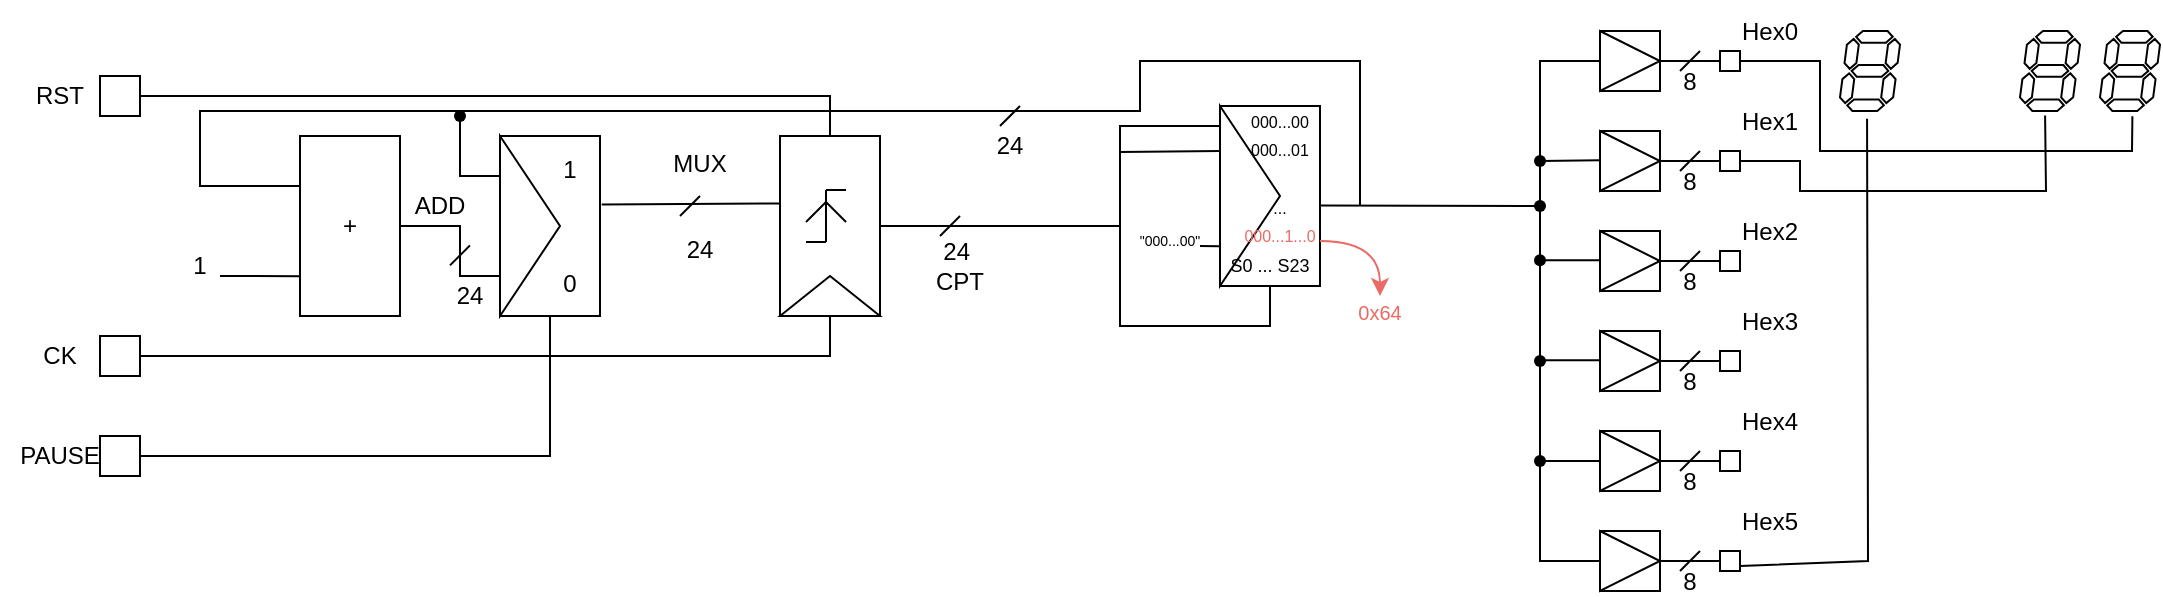<mxfile version="28.2.5">
  <diagram name="Page-1" id="4VCys80fIXsNl4EApBjB">
    <mxGraphModel dx="922" dy="560" grid="1" gridSize="10" guides="1" tooltips="1" connect="1" arrows="1" fold="1" page="1" pageScale="1" pageWidth="827" pageHeight="1169" math="0" shadow="0">
      <root>
        <mxCell id="0" />
        <mxCell id="1" parent="0" />
        <mxCell id="50cx5ybg6WjsTkt2_30P-1" value="+" style="rounded=0;whiteSpace=wrap;html=1;" vertex="1" parent="1">
          <mxGeometry x="160" y="85" width="50" height="90" as="geometry" />
        </mxCell>
        <mxCell id="50cx5ybg6WjsTkt2_30P-2" value="" style="group;rotation=-90;" vertex="1" connectable="0" parent="1">
          <mxGeometry x="380" y="125" width="90" height="70" as="geometry" />
        </mxCell>
        <mxCell id="50cx5ybg6WjsTkt2_30P-3" value="" style="rounded=0;whiteSpace=wrap;html=1;rotation=-90;" vertex="1" parent="50cx5ybg6WjsTkt2_30P-2">
          <mxGeometry y="-20" width="90" height="50" as="geometry" />
        </mxCell>
        <mxCell id="50cx5ybg6WjsTkt2_30P-4" value="" style="group;rotation=-90;" vertex="1" connectable="0" parent="50cx5ybg6WjsTkt2_30P-2">
          <mxGeometry x="30" y="-10" width="26" height="20" as="geometry" />
        </mxCell>
        <mxCell id="50cx5ybg6WjsTkt2_30P-5" value="" style="endArrow=none;html=1;rounded=0;" edge="1" parent="50cx5ybg6WjsTkt2_30P-4">
          <mxGeometry width="50" height="50" relative="1" as="geometry">
            <mxPoint x="13" y="23" as="sourcePoint" />
            <mxPoint x="13" y="-3" as="targetPoint" />
          </mxGeometry>
        </mxCell>
        <mxCell id="50cx5ybg6WjsTkt2_30P-6" value="" style="endArrow=none;html=1;rounded=0;" edge="1" parent="50cx5ybg6WjsTkt2_30P-4">
          <mxGeometry width="50" height="50" relative="1" as="geometry">
            <mxPoint x="13" y="23" as="sourcePoint" />
            <mxPoint x="3" y="23" as="targetPoint" />
          </mxGeometry>
        </mxCell>
        <mxCell id="50cx5ybg6WjsTkt2_30P-7" value="" style="endArrow=none;html=1;rounded=0;" edge="1" parent="50cx5ybg6WjsTkt2_30P-4">
          <mxGeometry width="50" height="50" relative="1" as="geometry">
            <mxPoint x="23" y="-3" as="sourcePoint" />
            <mxPoint x="13" y="-3" as="targetPoint" />
          </mxGeometry>
        </mxCell>
        <mxCell id="50cx5ybg6WjsTkt2_30P-8" value="" style="endArrow=none;html=1;rounded=0;" edge="1" parent="50cx5ybg6WjsTkt2_30P-4">
          <mxGeometry width="50" height="50" relative="1" as="geometry">
            <mxPoint x="13" y="3" as="sourcePoint" />
            <mxPoint x="3" y="13" as="targetPoint" />
            <Array as="points">
              <mxPoint x="13" y="3" />
            </Array>
          </mxGeometry>
        </mxCell>
        <mxCell id="50cx5ybg6WjsTkt2_30P-9" value="" style="endArrow=none;html=1;rounded=0;" edge="1" parent="50cx5ybg6WjsTkt2_30P-4">
          <mxGeometry width="50" height="50" relative="1" as="geometry">
            <mxPoint x="13" y="3" as="sourcePoint" />
            <mxPoint x="23" y="13" as="targetPoint" />
          </mxGeometry>
        </mxCell>
        <mxCell id="50cx5ybg6WjsTkt2_30P-10" value="" style="triangle;whiteSpace=wrap;html=1;rotation=-90;" vertex="1" parent="50cx5ybg6WjsTkt2_30P-2">
          <mxGeometry x="35" y="15" width="20" height="50" as="geometry" />
        </mxCell>
        <mxCell id="50cx5ybg6WjsTkt2_30P-11" value="" style="endArrow=none;html=1;rounded=0;entryX=0.004;entryY=0.779;entryDx=0;entryDy=0;entryPerimeter=0;" edge="1" parent="1" target="50cx5ybg6WjsTkt2_30P-1">
          <mxGeometry width="50" height="50" relative="1" as="geometry">
            <mxPoint x="120" y="155" as="sourcePoint" />
            <mxPoint x="130" y="205" as="targetPoint" />
          </mxGeometry>
        </mxCell>
        <mxCell id="50cx5ybg6WjsTkt2_30P-12" value="" style="verticalLabelPosition=bottom;shadow=0;dashed=0;align=center;html=1;verticalAlign=top;shape=mxgraph.electrical.opto_electronics.7_segment_display;pointerEvents=1;" vertex="1" parent="1">
          <mxGeometry x="930" y="32.5" width="30" height="40" as="geometry" />
        </mxCell>
        <mxCell id="50cx5ybg6WjsTkt2_30P-13" value="" style="verticalLabelPosition=bottom;shadow=0;dashed=0;align=center;html=1;verticalAlign=top;shape=mxgraph.electrical.opto_electronics.7_segment_display;pointerEvents=1;" vertex="1" parent="1">
          <mxGeometry x="1020" y="32.5" width="30" height="40" as="geometry" />
        </mxCell>
        <mxCell id="50cx5ybg6WjsTkt2_30P-14" value="" style="verticalLabelPosition=bottom;shadow=0;dashed=0;align=center;html=1;verticalAlign=top;shape=mxgraph.electrical.opto_electronics.7_segment_display;pointerEvents=1;" vertex="1" parent="1">
          <mxGeometry x="1060" y="32.5" width="30" height="40" as="geometry" />
        </mxCell>
        <mxCell id="50cx5ybg6WjsTkt2_30P-15" value="1" style="text;html=1;align=center;verticalAlign=middle;whiteSpace=wrap;rounded=0;" vertex="1" parent="1">
          <mxGeometry x="100" y="135" width="20" height="30" as="geometry" />
        </mxCell>
        <mxCell id="50cx5ybg6WjsTkt2_30P-16" value="" style="endArrow=none;html=1;rounded=0;entryX=0;entryY=0.5;entryDx=0;entryDy=0;exitX=1;exitY=0.5;exitDx=0;exitDy=0;" edge="1" parent="1" source="50cx5ybg6WjsTkt2_30P-17" target="50cx5ybg6WjsTkt2_30P-10">
          <mxGeometry width="50" height="50" relative="1" as="geometry">
            <mxPoint x="180" y="195" as="sourcePoint" />
            <mxPoint x="230" y="235" as="targetPoint" />
            <Array as="points">
              <mxPoint x="290" y="195" />
              <mxPoint x="425" y="195" />
            </Array>
          </mxGeometry>
        </mxCell>
        <mxCell id="50cx5ybg6WjsTkt2_30P-17" value="" style="rounded=0;whiteSpace=wrap;html=1;" vertex="1" parent="1">
          <mxGeometry x="60" y="185" width="20" height="20" as="geometry" />
        </mxCell>
        <mxCell id="50cx5ybg6WjsTkt2_30P-18" value="" style="rounded=0;whiteSpace=wrap;html=1;" vertex="1" parent="1">
          <mxGeometry x="60" y="55" width="20" height="20" as="geometry" />
        </mxCell>
        <mxCell id="50cx5ybg6WjsTkt2_30P-19" value="" style="endArrow=none;html=1;rounded=0;entryX=1;entryY=0.5;entryDx=0;entryDy=0;exitX=1;exitY=0.5;exitDx=0;exitDy=0;" edge="1" parent="1" source="50cx5ybg6WjsTkt2_30P-18" target="50cx5ybg6WjsTkt2_30P-3">
          <mxGeometry width="50" height="50" relative="1" as="geometry">
            <mxPoint x="290" y="335" as="sourcePoint" />
            <mxPoint x="340" y="285" as="targetPoint" />
            <Array as="points">
              <mxPoint x="425" y="65" />
            </Array>
          </mxGeometry>
        </mxCell>
        <mxCell id="50cx5ybg6WjsTkt2_30P-20" value="" style="endArrow=none;html=1;rounded=0;" edge="1" parent="1">
          <mxGeometry width="50" height="50" relative="1" as="geometry">
            <mxPoint x="235" y="149.67" as="sourcePoint" />
            <mxPoint x="245" y="139.67" as="targetPoint" />
          </mxGeometry>
        </mxCell>
        <mxCell id="50cx5ybg6WjsTkt2_30P-21" value="" style="endArrow=none;html=1;rounded=0;exitX=0.5;exitY=1;exitDx=0;exitDy=0;entryX=0.5;entryY=1;entryDx=0;entryDy=0;" edge="1" parent="1" source="50cx5ybg6WjsTkt2_30P-3" target="50cx5ybg6WjsTkt2_30P-109">
          <mxGeometry width="50" height="50" relative="1" as="geometry">
            <mxPoint x="650" y="235" as="sourcePoint" />
            <mxPoint x="580" y="128" as="targetPoint" />
            <Array as="points">
              <mxPoint x="570" y="130" />
              <mxPoint x="570" y="180" />
              <mxPoint x="645" y="180" />
            </Array>
          </mxGeometry>
        </mxCell>
        <mxCell id="50cx5ybg6WjsTkt2_30P-22" value="" style="endArrow=none;html=1;rounded=0;" edge="1" parent="1">
          <mxGeometry width="50" height="50" relative="1" as="geometry">
            <mxPoint x="480" y="135" as="sourcePoint" />
            <mxPoint x="490" y="125" as="targetPoint" />
          </mxGeometry>
        </mxCell>
        <mxCell id="50cx5ybg6WjsTkt2_30P-23" value="24&amp;nbsp;&lt;div&gt;CPT&lt;/div&gt;" style="text;html=1;align=center;verticalAlign=middle;whiteSpace=wrap;rounded=0;" vertex="1" parent="1">
          <mxGeometry x="460" y="135" width="60" height="30" as="geometry" />
        </mxCell>
        <mxCell id="50cx5ybg6WjsTkt2_30P-24" value="" style="rounded=0;whiteSpace=wrap;html=1;" vertex="1" parent="1">
          <mxGeometry x="810" y="32.5" width="30" height="30" as="geometry" />
        </mxCell>
        <mxCell id="50cx5ybg6WjsTkt2_30P-25" value="" style="triangle;whiteSpace=wrap;html=1;" vertex="1" parent="1">
          <mxGeometry x="810" y="32.5" width="30" height="30" as="geometry" />
        </mxCell>
        <mxCell id="50cx5ybg6WjsTkt2_30P-26" value="" style="endArrow=none;html=1;rounded=0;entryX=0;entryY=0.5;entryDx=0;entryDy=0;exitX=0;exitY=0.5;exitDx=0;exitDy=0;" edge="1" parent="1" target="50cx5ybg6WjsTkt2_30P-25">
          <mxGeometry width="50" height="50" relative="1" as="geometry">
            <mxPoint x="810" y="297.5" as="sourcePoint" />
            <mxPoint x="720" y="242.5" as="targetPoint" />
            <Array as="points">
              <mxPoint x="780" y="297.5" />
              <mxPoint x="780" y="47.5" />
            </Array>
          </mxGeometry>
        </mxCell>
        <mxCell id="50cx5ybg6WjsTkt2_30P-28" value="" style="endArrow=none;html=1;rounded=0;entryX=1;entryY=0.5;entryDx=0;entryDy=0;" edge="1" parent="1" source="50cx5ybg6WjsTkt2_30P-30" target="50cx5ybg6WjsTkt2_30P-25">
          <mxGeometry width="50" height="50" relative="1" as="geometry">
            <mxPoint x="860" y="47.5" as="sourcePoint" />
            <mxPoint x="960" y="222.5" as="targetPoint" />
          </mxGeometry>
        </mxCell>
        <mxCell id="50cx5ybg6WjsTkt2_30P-29" value="" style="endArrow=none;html=1;rounded=0;entryX=1;entryY=0.5;entryDx=0;entryDy=0;" edge="1" parent="1" target="50cx5ybg6WjsTkt2_30P-30">
          <mxGeometry width="50" height="50" relative="1" as="geometry">
            <mxPoint x="860" y="47.5" as="sourcePoint" />
            <mxPoint x="840" y="47.5" as="targetPoint" />
          </mxGeometry>
        </mxCell>
        <mxCell id="50cx5ybg6WjsTkt2_30P-30" value="" style="rounded=0;whiteSpace=wrap;html=1;" vertex="1" parent="1">
          <mxGeometry x="870" y="42.5" width="10" height="10" as="geometry" />
        </mxCell>
        <mxCell id="50cx5ybg6WjsTkt2_30P-31" value="" style="endArrow=none;html=1;rounded=0;" edge="1" parent="1">
          <mxGeometry width="50" height="50" relative="1" as="geometry">
            <mxPoint x="850" y="52.5" as="sourcePoint" />
            <mxPoint x="860" y="42.5" as="targetPoint" />
          </mxGeometry>
        </mxCell>
        <mxCell id="50cx5ybg6WjsTkt2_30P-32" value="8" style="text;html=1;align=center;verticalAlign=middle;whiteSpace=wrap;rounded=0;" vertex="1" parent="1">
          <mxGeometry x="850" y="52.5" width="10" height="10" as="geometry" />
        </mxCell>
        <mxCell id="50cx5ybg6WjsTkt2_30P-33" value="" style="rounded=0;whiteSpace=wrap;html=1;" vertex="1" parent="1">
          <mxGeometry x="810" y="82.5" width="30" height="30" as="geometry" />
        </mxCell>
        <mxCell id="50cx5ybg6WjsTkt2_30P-34" value="" style="triangle;whiteSpace=wrap;html=1;" vertex="1" parent="1">
          <mxGeometry x="810" y="82.5" width="30" height="30" as="geometry" />
        </mxCell>
        <mxCell id="50cx5ybg6WjsTkt2_30P-35" value="" style="endArrow=none;html=1;rounded=0;entryX=1;entryY=0.5;entryDx=0;entryDy=0;" edge="1" parent="1" source="50cx5ybg6WjsTkt2_30P-37" target="50cx5ybg6WjsTkt2_30P-34">
          <mxGeometry width="50" height="50" relative="1" as="geometry">
            <mxPoint x="860" y="97.5" as="sourcePoint" />
            <mxPoint x="960" y="272.5" as="targetPoint" />
          </mxGeometry>
        </mxCell>
        <mxCell id="50cx5ybg6WjsTkt2_30P-36" value="" style="endArrow=none;html=1;rounded=0;entryX=1;entryY=0.5;entryDx=0;entryDy=0;" edge="1" parent="1" target="50cx5ybg6WjsTkt2_30P-37">
          <mxGeometry width="50" height="50" relative="1" as="geometry">
            <mxPoint x="860" y="97.5" as="sourcePoint" />
            <mxPoint x="840" y="97.5" as="targetPoint" />
          </mxGeometry>
        </mxCell>
        <mxCell id="50cx5ybg6WjsTkt2_30P-37" value="" style="rounded=0;whiteSpace=wrap;html=1;" vertex="1" parent="1">
          <mxGeometry x="870" y="92.5" width="10" height="10" as="geometry" />
        </mxCell>
        <mxCell id="50cx5ybg6WjsTkt2_30P-38" value="" style="endArrow=none;html=1;rounded=0;" edge="1" parent="1">
          <mxGeometry width="50" height="50" relative="1" as="geometry">
            <mxPoint x="850" y="102.5" as="sourcePoint" />
            <mxPoint x="860" y="92.5" as="targetPoint" />
          </mxGeometry>
        </mxCell>
        <mxCell id="50cx5ybg6WjsTkt2_30P-39" value="8" style="text;html=1;align=center;verticalAlign=middle;whiteSpace=wrap;rounded=0;" vertex="1" parent="1">
          <mxGeometry x="850" y="102.5" width="10" height="10" as="geometry" />
        </mxCell>
        <mxCell id="50cx5ybg6WjsTkt2_30P-40" value="" style="rounded=0;whiteSpace=wrap;html=1;" vertex="1" parent="1">
          <mxGeometry x="810" y="132.5" width="30" height="30" as="geometry" />
        </mxCell>
        <mxCell id="50cx5ybg6WjsTkt2_30P-41" value="" style="triangle;whiteSpace=wrap;html=1;" vertex="1" parent="1">
          <mxGeometry x="810" y="132.5" width="30" height="30" as="geometry" />
        </mxCell>
        <mxCell id="50cx5ybg6WjsTkt2_30P-42" value="" style="endArrow=none;html=1;rounded=0;entryX=1;entryY=0.5;entryDx=0;entryDy=0;" edge="1" parent="1" source="50cx5ybg6WjsTkt2_30P-44" target="50cx5ybg6WjsTkt2_30P-41">
          <mxGeometry width="50" height="50" relative="1" as="geometry">
            <mxPoint x="860" y="147.5" as="sourcePoint" />
            <mxPoint x="960" y="322.5" as="targetPoint" />
          </mxGeometry>
        </mxCell>
        <mxCell id="50cx5ybg6WjsTkt2_30P-43" value="" style="endArrow=none;html=1;rounded=0;entryX=1;entryY=0.5;entryDx=0;entryDy=0;" edge="1" parent="1" target="50cx5ybg6WjsTkt2_30P-44">
          <mxGeometry width="50" height="50" relative="1" as="geometry">
            <mxPoint x="860" y="147.5" as="sourcePoint" />
            <mxPoint x="840" y="147.5" as="targetPoint" />
          </mxGeometry>
        </mxCell>
        <mxCell id="50cx5ybg6WjsTkt2_30P-44" value="" style="rounded=0;whiteSpace=wrap;html=1;" vertex="1" parent="1">
          <mxGeometry x="870" y="142.5" width="10" height="10" as="geometry" />
        </mxCell>
        <mxCell id="50cx5ybg6WjsTkt2_30P-45" value="" style="endArrow=none;html=1;rounded=0;" edge="1" parent="1">
          <mxGeometry width="50" height="50" relative="1" as="geometry">
            <mxPoint x="850" y="152.5" as="sourcePoint" />
            <mxPoint x="860" y="142.5" as="targetPoint" />
          </mxGeometry>
        </mxCell>
        <mxCell id="50cx5ybg6WjsTkt2_30P-46" value="8" style="text;html=1;align=center;verticalAlign=middle;whiteSpace=wrap;rounded=0;" vertex="1" parent="1">
          <mxGeometry x="850" y="152.5" width="10" height="10" as="geometry" />
        </mxCell>
        <mxCell id="50cx5ybg6WjsTkt2_30P-47" value="" style="rounded=0;whiteSpace=wrap;html=1;" vertex="1" parent="1">
          <mxGeometry x="810" y="182.5" width="30" height="30" as="geometry" />
        </mxCell>
        <mxCell id="50cx5ybg6WjsTkt2_30P-48" value="" style="triangle;whiteSpace=wrap;html=1;" vertex="1" parent="1">
          <mxGeometry x="810" y="182.5" width="30" height="30" as="geometry" />
        </mxCell>
        <mxCell id="50cx5ybg6WjsTkt2_30P-49" value="" style="endArrow=none;html=1;rounded=0;entryX=1;entryY=0.5;entryDx=0;entryDy=0;" edge="1" parent="1" source="50cx5ybg6WjsTkt2_30P-51" target="50cx5ybg6WjsTkt2_30P-48">
          <mxGeometry width="50" height="50" relative="1" as="geometry">
            <mxPoint x="860" y="197.5" as="sourcePoint" />
            <mxPoint x="960" y="372.5" as="targetPoint" />
          </mxGeometry>
        </mxCell>
        <mxCell id="50cx5ybg6WjsTkt2_30P-50" value="" style="endArrow=none;html=1;rounded=0;entryX=1;entryY=0.5;entryDx=0;entryDy=0;" edge="1" parent="1" target="50cx5ybg6WjsTkt2_30P-51">
          <mxGeometry width="50" height="50" relative="1" as="geometry">
            <mxPoint x="860" y="197.5" as="sourcePoint" />
            <mxPoint x="840" y="197.5" as="targetPoint" />
          </mxGeometry>
        </mxCell>
        <mxCell id="50cx5ybg6WjsTkt2_30P-51" value="" style="rounded=0;whiteSpace=wrap;html=1;" vertex="1" parent="1">
          <mxGeometry x="870" y="192.5" width="10" height="10" as="geometry" />
        </mxCell>
        <mxCell id="50cx5ybg6WjsTkt2_30P-52" value="" style="endArrow=none;html=1;rounded=0;" edge="1" parent="1">
          <mxGeometry width="50" height="50" relative="1" as="geometry">
            <mxPoint x="850" y="202.5" as="sourcePoint" />
            <mxPoint x="860" y="192.5" as="targetPoint" />
          </mxGeometry>
        </mxCell>
        <mxCell id="50cx5ybg6WjsTkt2_30P-53" value="8" style="text;html=1;align=center;verticalAlign=middle;whiteSpace=wrap;rounded=0;" vertex="1" parent="1">
          <mxGeometry x="850" y="202.5" width="10" height="10" as="geometry" />
        </mxCell>
        <mxCell id="50cx5ybg6WjsTkt2_30P-54" value="" style="rounded=0;whiteSpace=wrap;html=1;" vertex="1" parent="1">
          <mxGeometry x="810" y="232.5" width="30" height="30" as="geometry" />
        </mxCell>
        <mxCell id="50cx5ybg6WjsTkt2_30P-55" value="" style="triangle;whiteSpace=wrap;html=1;" vertex="1" parent="1">
          <mxGeometry x="810" y="232.5" width="30" height="30" as="geometry" />
        </mxCell>
        <mxCell id="50cx5ybg6WjsTkt2_30P-56" value="" style="endArrow=none;html=1;rounded=0;entryX=1;entryY=0.5;entryDx=0;entryDy=0;" edge="1" parent="1" source="50cx5ybg6WjsTkt2_30P-58" target="50cx5ybg6WjsTkt2_30P-55">
          <mxGeometry width="50" height="50" relative="1" as="geometry">
            <mxPoint x="860" y="247.5" as="sourcePoint" />
            <mxPoint x="960" y="422.5" as="targetPoint" />
          </mxGeometry>
        </mxCell>
        <mxCell id="50cx5ybg6WjsTkt2_30P-57" value="" style="endArrow=none;html=1;rounded=0;entryX=1;entryY=0.5;entryDx=0;entryDy=0;" edge="1" parent="1" target="50cx5ybg6WjsTkt2_30P-58">
          <mxGeometry width="50" height="50" relative="1" as="geometry">
            <mxPoint x="860" y="247.5" as="sourcePoint" />
            <mxPoint x="840" y="247.5" as="targetPoint" />
          </mxGeometry>
        </mxCell>
        <mxCell id="50cx5ybg6WjsTkt2_30P-58" value="" style="rounded=0;whiteSpace=wrap;html=1;" vertex="1" parent="1">
          <mxGeometry x="870" y="242.5" width="10" height="10" as="geometry" />
        </mxCell>
        <mxCell id="50cx5ybg6WjsTkt2_30P-59" value="" style="endArrow=none;html=1;rounded=0;" edge="1" parent="1">
          <mxGeometry width="50" height="50" relative="1" as="geometry">
            <mxPoint x="850" y="252.5" as="sourcePoint" />
            <mxPoint x="860" y="242.5" as="targetPoint" />
          </mxGeometry>
        </mxCell>
        <mxCell id="50cx5ybg6WjsTkt2_30P-60" value="8" style="text;html=1;align=center;verticalAlign=middle;whiteSpace=wrap;rounded=0;" vertex="1" parent="1">
          <mxGeometry x="850" y="252.5" width="10" height="10" as="geometry" />
        </mxCell>
        <mxCell id="50cx5ybg6WjsTkt2_30P-61" value="" style="rounded=0;whiteSpace=wrap;html=1;" vertex="1" parent="1">
          <mxGeometry x="810" y="282.5" width="30" height="30" as="geometry" />
        </mxCell>
        <mxCell id="50cx5ybg6WjsTkt2_30P-62" value="" style="triangle;whiteSpace=wrap;html=1;" vertex="1" parent="1">
          <mxGeometry x="810" y="282.5" width="30" height="30" as="geometry" />
        </mxCell>
        <mxCell id="50cx5ybg6WjsTkt2_30P-63" value="" style="endArrow=none;html=1;rounded=0;entryX=1;entryY=0.5;entryDx=0;entryDy=0;" edge="1" parent="1" source="50cx5ybg6WjsTkt2_30P-65" target="50cx5ybg6WjsTkt2_30P-62">
          <mxGeometry width="50" height="50" relative="1" as="geometry">
            <mxPoint x="860" y="297.5" as="sourcePoint" />
            <mxPoint x="960" y="472.5" as="targetPoint" />
          </mxGeometry>
        </mxCell>
        <mxCell id="50cx5ybg6WjsTkt2_30P-64" value="" style="endArrow=none;html=1;rounded=0;entryX=1;entryY=0.5;entryDx=0;entryDy=0;" edge="1" parent="1" target="50cx5ybg6WjsTkt2_30P-65">
          <mxGeometry width="50" height="50" relative="1" as="geometry">
            <mxPoint x="860" y="297.5" as="sourcePoint" />
            <mxPoint x="840" y="297.5" as="targetPoint" />
          </mxGeometry>
        </mxCell>
        <mxCell id="50cx5ybg6WjsTkt2_30P-65" value="" style="rounded=0;whiteSpace=wrap;html=1;" vertex="1" parent="1">
          <mxGeometry x="870" y="292.5" width="10" height="10" as="geometry" />
        </mxCell>
        <mxCell id="50cx5ybg6WjsTkt2_30P-66" value="" style="endArrow=none;html=1;rounded=0;" edge="1" parent="1">
          <mxGeometry width="50" height="50" relative="1" as="geometry">
            <mxPoint x="850" y="302.5" as="sourcePoint" />
            <mxPoint x="860" y="292.5" as="targetPoint" />
          </mxGeometry>
        </mxCell>
        <mxCell id="50cx5ybg6WjsTkt2_30P-67" value="8" style="text;html=1;align=center;verticalAlign=middle;whiteSpace=wrap;rounded=0;" vertex="1" parent="1">
          <mxGeometry x="850" y="302.5" width="10" height="10" as="geometry" />
        </mxCell>
        <mxCell id="50cx5ybg6WjsTkt2_30P-68" value="" style="endArrow=none;html=1;rounded=0;entryX=0;entryY=0.5;entryDx=0;entryDy=0;" edge="1" parent="1" target="50cx5ybg6WjsTkt2_30P-55">
          <mxGeometry width="50" height="50" relative="1" as="geometry">
            <mxPoint x="780" y="247.5" as="sourcePoint" />
            <mxPoint x="730" y="292.5" as="targetPoint" />
          </mxGeometry>
        </mxCell>
        <mxCell id="50cx5ybg6WjsTkt2_30P-69" value="" style="endArrow=none;html=1;rounded=0;entryX=0;entryY=0.5;entryDx=0;entryDy=0;" edge="1" parent="1">
          <mxGeometry width="50" height="50" relative="1" as="geometry">
            <mxPoint x="780" y="197.17" as="sourcePoint" />
            <mxPoint x="810" y="197.17" as="targetPoint" />
          </mxGeometry>
        </mxCell>
        <mxCell id="50cx5ybg6WjsTkt2_30P-70" value="" style="endArrow=none;html=1;rounded=0;entryX=0;entryY=0.5;entryDx=0;entryDy=0;" edge="1" parent="1" source="50cx5ybg6WjsTkt2_30P-72">
          <mxGeometry width="50" height="50" relative="1" as="geometry">
            <mxPoint x="780" y="147.17" as="sourcePoint" />
            <mxPoint x="810" y="147.17" as="targetPoint" />
          </mxGeometry>
        </mxCell>
        <mxCell id="50cx5ybg6WjsTkt2_30P-71" value="" style="endArrow=none;html=1;rounded=0;entryX=0;entryY=0.5;entryDx=0;entryDy=0;" edge="1" parent="1" source="50cx5ybg6WjsTkt2_30P-106">
          <mxGeometry width="50" height="50" relative="1" as="geometry">
            <mxPoint x="780" y="97.17" as="sourcePoint" />
            <mxPoint x="810" y="97.17" as="targetPoint" />
          </mxGeometry>
        </mxCell>
        <mxCell id="50cx5ybg6WjsTkt2_30P-72" value="" style="shape=waypoint;sketch=0;fillStyle=solid;size=6;pointerEvents=1;points=[];fillColor=none;resizable=0;rotatable=0;perimeter=centerPerimeter;snapToPoint=1;" vertex="1" parent="1">
          <mxGeometry x="770" y="137.17" width="20" height="20" as="geometry" />
        </mxCell>
        <mxCell id="50cx5ybg6WjsTkt2_30P-73" value="" style="shape=waypoint;sketch=0;fillStyle=solid;size=6;pointerEvents=1;points=[];fillColor=none;resizable=0;rotatable=0;perimeter=centerPerimeter;snapToPoint=1;" vertex="1" parent="1">
          <mxGeometry x="770" y="187.5" width="20" height="20" as="geometry" />
        </mxCell>
        <mxCell id="50cx5ybg6WjsTkt2_30P-74" value="" style="shape=waypoint;sketch=0;fillStyle=solid;size=6;pointerEvents=1;points=[];fillColor=none;resizable=0;rotatable=0;perimeter=centerPerimeter;snapToPoint=1;" vertex="1" parent="1">
          <mxGeometry x="770" y="237.5" width="20" height="20" as="geometry" />
        </mxCell>
        <mxCell id="50cx5ybg6WjsTkt2_30P-75" value="CK" style="text;html=1;align=center;verticalAlign=middle;whiteSpace=wrap;rounded=0;" vertex="1" parent="1">
          <mxGeometry x="10" y="180" width="60" height="30" as="geometry" />
        </mxCell>
        <mxCell id="50cx5ybg6WjsTkt2_30P-76" value="RST" style="text;html=1;align=center;verticalAlign=middle;whiteSpace=wrap;rounded=0;" vertex="1" parent="1">
          <mxGeometry x="10" y="50" width="60" height="30" as="geometry" />
        </mxCell>
        <mxCell id="50cx5ybg6WjsTkt2_30P-77" value="Hex0" style="text;html=1;align=center;verticalAlign=middle;whiteSpace=wrap;rounded=0;" vertex="1" parent="1">
          <mxGeometry x="880" y="17.5" width="30" height="30" as="geometry" />
        </mxCell>
        <mxCell id="50cx5ybg6WjsTkt2_30P-78" value="Hex1" style="text;html=1;align=center;verticalAlign=middle;whiteSpace=wrap;rounded=0;" vertex="1" parent="1">
          <mxGeometry x="880" y="62.5" width="30" height="30" as="geometry" />
        </mxCell>
        <mxCell id="50cx5ybg6WjsTkt2_30P-79" value="Hex2" style="text;html=1;align=center;verticalAlign=middle;whiteSpace=wrap;rounded=0;" vertex="1" parent="1">
          <mxGeometry x="880" y="117.5" width="30" height="30" as="geometry" />
        </mxCell>
        <mxCell id="50cx5ybg6WjsTkt2_30P-80" value="Hex3" style="text;html=1;align=center;verticalAlign=middle;whiteSpace=wrap;rounded=0;" vertex="1" parent="1">
          <mxGeometry x="880" y="162.5" width="30" height="30" as="geometry" />
        </mxCell>
        <mxCell id="50cx5ybg6WjsTkt2_30P-81" value="Hex4" style="text;html=1;align=center;verticalAlign=middle;whiteSpace=wrap;rounded=0;" vertex="1" parent="1">
          <mxGeometry x="880" y="212.5" width="30" height="30" as="geometry" />
        </mxCell>
        <mxCell id="50cx5ybg6WjsTkt2_30P-82" value="Hex5" style="text;html=1;align=center;verticalAlign=middle;whiteSpace=wrap;rounded=0;" vertex="1" parent="1">
          <mxGeometry x="880" y="262.5" width="30" height="30" as="geometry" />
        </mxCell>
        <mxCell id="50cx5ybg6WjsTkt2_30P-83" value="" style="endArrow=none;html=1;rounded=0;exitX=1;exitY=0.75;exitDx=0;exitDy=0;entryX=0.451;entryY=1.098;entryDx=0;entryDy=0;entryPerimeter=0;" edge="1" parent="1" source="50cx5ybg6WjsTkt2_30P-65" target="50cx5ybg6WjsTkt2_30P-12">
          <mxGeometry width="50" height="50" relative="1" as="geometry">
            <mxPoint x="990" y="322.5" as="sourcePoint" />
            <mxPoint x="1040" y="272.5" as="targetPoint" />
            <Array as="points">
              <mxPoint x="944" y="297.5" />
            </Array>
          </mxGeometry>
        </mxCell>
        <mxCell id="50cx5ybg6WjsTkt2_30P-84" value="" style="endArrow=none;html=1;rounded=0;exitX=1;exitY=0.5;exitDx=0;exitDy=0;entryX=0.54;entryY=1.065;entryDx=0;entryDy=0;entryPerimeter=0;" edge="1" parent="1" source="50cx5ybg6WjsTkt2_30P-30" target="50cx5ybg6WjsTkt2_30P-14">
          <mxGeometry width="50" height="50" relative="1" as="geometry">
            <mxPoint x="980" y="162.5" as="sourcePoint" />
            <mxPoint x="1070" y="92.5" as="targetPoint" />
            <Array as="points">
              <mxPoint x="920" y="47.5" />
              <mxPoint x="920" y="92.5" />
              <mxPoint x="1076" y="92.5" />
            </Array>
          </mxGeometry>
        </mxCell>
        <mxCell id="50cx5ybg6WjsTkt2_30P-85" value="" style="endArrow=none;html=1;rounded=0;exitX=1;exitY=0.5;exitDx=0;exitDy=0;entryX=0.418;entryY=1.056;entryDx=0;entryDy=0;entryPerimeter=0;" edge="1" parent="1" source="50cx5ybg6WjsTkt2_30P-37" target="50cx5ybg6WjsTkt2_30P-13">
          <mxGeometry width="50" height="50" relative="1" as="geometry">
            <mxPoint x="1040" y="162.5" as="sourcePoint" />
            <mxPoint x="1090" y="112.5" as="targetPoint" />
            <Array as="points">
              <mxPoint x="910" y="97.5" />
              <mxPoint x="910" y="112.5" />
              <mxPoint x="1033" y="112.5" />
            </Array>
          </mxGeometry>
        </mxCell>
        <mxCell id="50cx5ybg6WjsTkt2_30P-86" value="" style="rounded=0;whiteSpace=wrap;html=1;strokeColor=#000000;" vertex="1" parent="1">
          <mxGeometry x="60" y="235" width="20" height="20" as="geometry" />
        </mxCell>
        <mxCell id="50cx5ybg6WjsTkt2_30P-87" value="PAUSE" style="text;html=1;align=center;verticalAlign=middle;whiteSpace=wrap;rounded=0;fontColor=#000000;" vertex="1" parent="1">
          <mxGeometry x="10" y="230" width="60" height="30" as="geometry" />
        </mxCell>
        <mxCell id="50cx5ybg6WjsTkt2_30P-88" value="" style="group" vertex="1" connectable="0" parent="1">
          <mxGeometry x="260" y="85" width="50" height="90" as="geometry" />
        </mxCell>
        <mxCell id="50cx5ybg6WjsTkt2_30P-89" value="" style="rounded=0;whiteSpace=wrap;html=1;" vertex="1" parent="50cx5ybg6WjsTkt2_30P-88">
          <mxGeometry width="50" height="90" as="geometry" />
        </mxCell>
        <mxCell id="50cx5ybg6WjsTkt2_30P-90" value="" style="triangle;whiteSpace=wrap;html=1;" vertex="1" parent="50cx5ybg6WjsTkt2_30P-88">
          <mxGeometry width="30" height="90" as="geometry" />
        </mxCell>
        <mxCell id="50cx5ybg6WjsTkt2_30P-91" value="1&lt;div&gt;&lt;br&gt;&lt;/div&gt;&lt;div&gt;&lt;br&gt;&lt;/div&gt;&lt;div&gt;&lt;br&gt;&lt;/div&gt;&lt;div&gt;0&lt;/div&gt;" style="text;html=1;align=center;verticalAlign=middle;whiteSpace=wrap;rounded=0;" vertex="1" parent="50cx5ybg6WjsTkt2_30P-88">
          <mxGeometry x="30" y="30" width="10" height="30" as="geometry" />
        </mxCell>
        <mxCell id="50cx5ybg6WjsTkt2_30P-92" value="" style="endArrow=none;html=1;rounded=0;exitX=1;exitY=0.5;exitDx=0;exitDy=0;entryX=0.5;entryY=1;entryDx=0;entryDy=0;" edge="1" parent="1" source="50cx5ybg6WjsTkt2_30P-86" target="50cx5ybg6WjsTkt2_30P-89">
          <mxGeometry width="50" height="50" relative="1" as="geometry">
            <mxPoint x="230" y="285" as="sourcePoint" />
            <mxPoint x="280" y="235" as="targetPoint" />
            <Array as="points">
              <mxPoint x="285" y="245" />
            </Array>
          </mxGeometry>
        </mxCell>
        <mxCell id="50cx5ybg6WjsTkt2_30P-93" value="" style="endArrow=none;html=1;rounded=0;" edge="1" parent="1" source="50cx5ybg6WjsTkt2_30P-27">
          <mxGeometry width="50" height="50" relative="1" as="geometry">
            <mxPoint x="670" y="119.73" as="sourcePoint" />
            <mxPoint x="780" y="120" as="targetPoint" />
            <Array as="points" />
          </mxGeometry>
        </mxCell>
        <mxCell id="50cx5ybg6WjsTkt2_30P-94" value="" style="endArrow=none;html=1;rounded=0;" edge="1" parent="1" source="50cx5ybg6WjsTkt2_30P-95">
          <mxGeometry width="50" height="50" relative="1" as="geometry">
            <mxPoint x="240" y="75" as="sourcePoint" />
            <mxPoint x="260" y="105" as="targetPoint" />
            <Array as="points">
              <mxPoint x="240" y="105" />
            </Array>
          </mxGeometry>
        </mxCell>
        <mxCell id="50cx5ybg6WjsTkt2_30P-95" value="" style="shape=waypoint;sketch=0;fillStyle=solid;size=6;pointerEvents=1;points=[];fillColor=none;resizable=0;rotatable=0;perimeter=centerPerimeter;snapToPoint=1;" vertex="1" parent="1">
          <mxGeometry x="230" y="65" width="20" height="20" as="geometry" />
        </mxCell>
        <mxCell id="50cx5ybg6WjsTkt2_30P-96" value="" style="endArrow=none;html=1;rounded=0;" edge="1" parent="1">
          <mxGeometry width="50" height="50" relative="1" as="geometry">
            <mxPoint x="160" y="110" as="sourcePoint" />
            <mxPoint x="690" y="120" as="targetPoint" />
            <Array as="points">
              <mxPoint x="110" y="110" />
              <mxPoint x="110" y="72.5" />
              <mxPoint x="320" y="72.5" />
              <mxPoint x="510" y="72.5" />
              <mxPoint x="580" y="72.5" />
              <mxPoint x="580" y="47.5" />
              <mxPoint x="690" y="47.5" />
            </Array>
          </mxGeometry>
        </mxCell>
        <mxCell id="50cx5ybg6WjsTkt2_30P-98" value="" style="endArrow=none;html=1;rounded=0;exitX=1;exitY=0.5;exitDx=0;exitDy=0;" edge="1" parent="1" source="50cx5ybg6WjsTkt2_30P-1">
          <mxGeometry width="50" height="50" relative="1" as="geometry">
            <mxPoint x="340" y="385" as="sourcePoint" />
            <mxPoint x="260" y="155" as="targetPoint" />
            <Array as="points">
              <mxPoint x="240" y="130" />
              <mxPoint x="240" y="155" />
            </Array>
          </mxGeometry>
        </mxCell>
        <mxCell id="50cx5ybg6WjsTkt2_30P-99" value="ADD" style="text;html=1;align=center;verticalAlign=middle;whiteSpace=wrap;rounded=0;" vertex="1" parent="1">
          <mxGeometry x="220" y="115" width="20" height="10" as="geometry" />
        </mxCell>
        <mxCell id="50cx5ybg6WjsTkt2_30P-100" value="24" style="text;html=1;align=center;verticalAlign=middle;whiteSpace=wrap;rounded=0;" vertex="1" parent="1">
          <mxGeometry x="240" y="150" width="10" height="30" as="geometry" />
        </mxCell>
        <mxCell id="50cx5ybg6WjsTkt2_30P-101" value="" style="endArrow=none;html=1;rounded=0;entryX=0.625;entryY=0.003;entryDx=0;entryDy=0;entryPerimeter=0;exitX=1.017;exitY=0.381;exitDx=0;exitDy=0;exitPerimeter=0;" edge="1" parent="1" source="50cx5ybg6WjsTkt2_30P-89" target="50cx5ybg6WjsTkt2_30P-3">
          <mxGeometry width="50" height="50" relative="1" as="geometry">
            <mxPoint x="340" y="195" as="sourcePoint" />
            <mxPoint x="390" y="145" as="targetPoint" />
          </mxGeometry>
        </mxCell>
        <mxCell id="50cx5ybg6WjsTkt2_30P-102" value="" style="endArrow=none;html=1;rounded=0;" edge="1" parent="1">
          <mxGeometry width="50" height="50" relative="1" as="geometry">
            <mxPoint x="350" y="125" as="sourcePoint" />
            <mxPoint x="360" y="115" as="targetPoint" />
          </mxGeometry>
        </mxCell>
        <mxCell id="50cx5ybg6WjsTkt2_30P-103" value="MUX&lt;div&gt;&lt;br&gt;&lt;/div&gt;&lt;div&gt;&lt;br&gt;&lt;/div&gt;&lt;div&gt;24&lt;/div&gt;" style="text;html=1;align=center;verticalAlign=middle;whiteSpace=wrap;rounded=0;" vertex="1" parent="1">
          <mxGeometry x="330" y="105" width="60" height="30" as="geometry" />
        </mxCell>
        <mxCell id="50cx5ybg6WjsTkt2_30P-104" value="" style="endArrow=none;html=1;rounded=0;" edge="1" parent="1">
          <mxGeometry width="50" height="50" relative="1" as="geometry">
            <mxPoint x="510" y="80" as="sourcePoint" />
            <mxPoint x="520" y="70" as="targetPoint" />
          </mxGeometry>
        </mxCell>
        <mxCell id="50cx5ybg6WjsTkt2_30P-105" value="" style="endArrow=none;html=1;rounded=0;entryDx=0;entryDy=0;" edge="1" parent="1" target="50cx5ybg6WjsTkt2_30P-106">
          <mxGeometry width="50" height="50" relative="1" as="geometry">
            <mxPoint x="780" y="97.17" as="sourcePoint" />
            <mxPoint x="810" y="97.17" as="targetPoint" />
          </mxGeometry>
        </mxCell>
        <mxCell id="50cx5ybg6WjsTkt2_30P-106" value="" style="shape=waypoint;sketch=0;fillStyle=solid;size=6;pointerEvents=1;points=[];fillColor=none;resizable=0;rotatable=0;perimeter=centerPerimeter;snapToPoint=1;" vertex="1" parent="1">
          <mxGeometry x="770" y="87.5" width="20" height="20" as="geometry" />
        </mxCell>
        <mxCell id="50cx5ybg6WjsTkt2_30P-107" value="24" style="text;html=1;align=center;verticalAlign=middle;whiteSpace=wrap;rounded=0;" vertex="1" parent="1">
          <mxGeometry x="490" y="75" width="50" height="30" as="geometry" />
        </mxCell>
        <mxCell id="50cx5ybg6WjsTkt2_30P-108" value="" style="group" vertex="1" connectable="0" parent="1">
          <mxGeometry x="620" y="70" width="60" height="90" as="geometry" />
        </mxCell>
        <mxCell id="50cx5ybg6WjsTkt2_30P-109" value="" style="rounded=0;whiteSpace=wrap;html=1;" vertex="1" parent="50cx5ybg6WjsTkt2_30P-108">
          <mxGeometry width="50" height="90" as="geometry" />
        </mxCell>
        <mxCell id="50cx5ybg6WjsTkt2_30P-110" value="" style="triangle;whiteSpace=wrap;html=1;" vertex="1" parent="50cx5ybg6WjsTkt2_30P-108">
          <mxGeometry width="30" height="90" as="geometry" />
        </mxCell>
        <mxCell id="50cx5ybg6WjsTkt2_30P-112" value="S0 ... S23" style="text;html=1;align=center;verticalAlign=middle;whiteSpace=wrap;rounded=0;fontSize=9;" vertex="1" parent="50cx5ybg6WjsTkt2_30P-108">
          <mxGeometry y="80" width="50" as="geometry" />
        </mxCell>
        <mxCell id="50cx5ybg6WjsTkt2_30P-113" value="&lt;font style=&quot;font-size: 8px;&quot;&gt;000...00&lt;/font&gt;&lt;div&gt;&lt;font style=&quot;font-size: 8px;&quot;&gt;000...01&lt;/font&gt;&lt;/div&gt;&lt;div&gt;&lt;br&gt;&lt;/div&gt;&lt;div&gt;&lt;font style=&quot;font-size: 8px;&quot;&gt;...&lt;br&gt;&lt;font style=&quot;color: rgb(234, 107, 102);&quot;&gt;000...1...0&lt;/font&gt;&lt;/font&gt;&lt;/div&gt;" style="text;html=1;align=center;verticalAlign=middle;whiteSpace=wrap;rounded=0;" vertex="1" parent="50cx5ybg6WjsTkt2_30P-108">
          <mxGeometry y="20" width="60" height="30" as="geometry" />
        </mxCell>
        <mxCell id="50cx5ybg6WjsTkt2_30P-118" value="" style="endArrow=none;html=1;rounded=0;" edge="1" parent="1" target="50cx5ybg6WjsTkt2_30P-27">
          <mxGeometry width="50" height="50" relative="1" as="geometry">
            <mxPoint x="670" y="119.73" as="sourcePoint" />
            <mxPoint x="780" y="120" as="targetPoint" />
            <Array as="points" />
          </mxGeometry>
        </mxCell>
        <mxCell id="50cx5ybg6WjsTkt2_30P-27" value="" style="shape=waypoint;sketch=0;fillStyle=solid;size=6;pointerEvents=1;points=[];fillColor=none;resizable=0;rotatable=0;perimeter=centerPerimeter;snapToPoint=1;" vertex="1" parent="1">
          <mxGeometry x="770" y="110" width="20" height="20" as="geometry" />
        </mxCell>
        <mxCell id="50cx5ybg6WjsTkt2_30P-120" value="" style="endArrow=none;html=1;rounded=0;entryX=0;entryY=0.25;entryDx=0;entryDy=0;" edge="1" parent="1" target="50cx5ybg6WjsTkt2_30P-109">
          <mxGeometry width="50" height="50" relative="1" as="geometry">
            <mxPoint x="570" y="130" as="sourcePoint" />
            <mxPoint x="620" y="140" as="targetPoint" />
            <Array as="points">
              <mxPoint x="570" y="93" />
            </Array>
          </mxGeometry>
        </mxCell>
        <mxCell id="50cx5ybg6WjsTkt2_30P-121" value="" style="endArrow=none;html=1;rounded=0;" edge="1" parent="1">
          <mxGeometry width="50" height="50" relative="1" as="geometry">
            <mxPoint x="570" y="100" as="sourcePoint" />
            <mxPoint x="620" y="80" as="targetPoint" />
            <Array as="points">
              <mxPoint x="570" y="80" />
              <mxPoint x="590" y="80" />
            </Array>
          </mxGeometry>
        </mxCell>
        <mxCell id="50cx5ybg6WjsTkt2_30P-122" value="" style="endArrow=none;html=1;rounded=0;exitX=-0.016;exitY=0.779;exitDx=0;exitDy=0;exitPerimeter=0;" edge="1" parent="1" source="50cx5ybg6WjsTkt2_30P-110">
          <mxGeometry width="50" height="50" relative="1" as="geometry">
            <mxPoint x="540" y="180" as="sourcePoint" />
            <mxPoint x="610" y="140" as="targetPoint" />
          </mxGeometry>
        </mxCell>
        <mxCell id="50cx5ybg6WjsTkt2_30P-124" value="&lt;font style=&quot;font-size: 7px;&quot;&gt;&quot;000...00&quot;&lt;/font&gt;" style="text;html=1;align=center;verticalAlign=middle;whiteSpace=wrap;rounded=0;" vertex="1" parent="1">
          <mxGeometry x="580" y="130" width="30" height="12.5" as="geometry" />
        </mxCell>
        <mxCell id="50cx5ybg6WjsTkt2_30P-126" value="0x64" style="text;html=1;align=center;verticalAlign=middle;whiteSpace=wrap;rounded=0;fontColor=#EA6B66;fontSize=10;" vertex="1" parent="1">
          <mxGeometry x="690" y="165" width="20" height="15" as="geometry" />
        </mxCell>
        <mxCell id="50cx5ybg6WjsTkt2_30P-130" style="edgeStyle=orthogonalEdgeStyle;rounded=0;orthogonalLoop=1;jettySize=auto;html=1;exitX=1;exitY=0.75;exitDx=0;exitDy=0;curved=1;fontColor=#EA6B66;strokeColor=#EA6B66;" edge="1" parent="1" source="50cx5ybg6WjsTkt2_30P-109" target="50cx5ybg6WjsTkt2_30P-126">
          <mxGeometry relative="1" as="geometry" />
        </mxCell>
      </root>
    </mxGraphModel>
  </diagram>
</mxfile>
